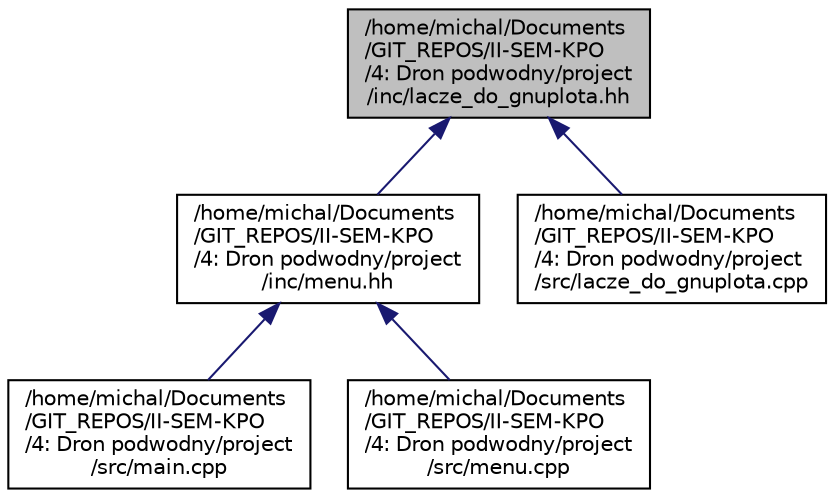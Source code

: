 digraph "/home/michal/Documents/GIT_REPOS/II-SEM-KPO/4: Dron podwodny/project/inc/lacze_do_gnuplota.hh"
{
  edge [fontname="Helvetica",fontsize="10",labelfontname="Helvetica",labelfontsize="10"];
  node [fontname="Helvetica",fontsize="10",shape=record];
  Node4 [label="/home/michal/Documents\l/GIT_REPOS/II-SEM-KPO\l/4: Dron podwodny/project\l/inc/lacze_do_gnuplota.hh",height=0.2,width=0.4,color="black", fillcolor="grey75", style="filled", fontcolor="black"];
  Node4 -> Node5 [dir="back",color="midnightblue",fontsize="10",style="solid"];
  Node5 [label="/home/michal/Documents\l/GIT_REPOS/II-SEM-KPO\l/4: Dron podwodny/project\l/inc/menu.hh",height=0.2,width=0.4,color="black", fillcolor="white", style="filled",URL="$menu_8hh.html"];
  Node5 -> Node6 [dir="back",color="midnightblue",fontsize="10",style="solid"];
  Node6 [label="/home/michal/Documents\l/GIT_REPOS/II-SEM-KPO\l/4: Dron podwodny/project\l/src/main.cpp",height=0.2,width=0.4,color="black", fillcolor="white", style="filled",URL="$main_8cpp.html"];
  Node5 -> Node7 [dir="back",color="midnightblue",fontsize="10",style="solid"];
  Node7 [label="/home/michal/Documents\l/GIT_REPOS/II-SEM-KPO\l/4: Dron podwodny/project\l/src/menu.cpp",height=0.2,width=0.4,color="black", fillcolor="white", style="filled",URL="$menu_8cpp.html"];
  Node4 -> Node8 [dir="back",color="midnightblue",fontsize="10",style="solid"];
  Node8 [label="/home/michal/Documents\l/GIT_REPOS/II-SEM-KPO\l/4: Dron podwodny/project\l/src/lacze_do_gnuplota.cpp",height=0.2,width=0.4,color="black", fillcolor="white", style="filled",URL="$lacze__do__gnuplota_8cpp.html",tooltip="Zawiera definicje metod klasy LaczeDoGNUPlota. "];
}
